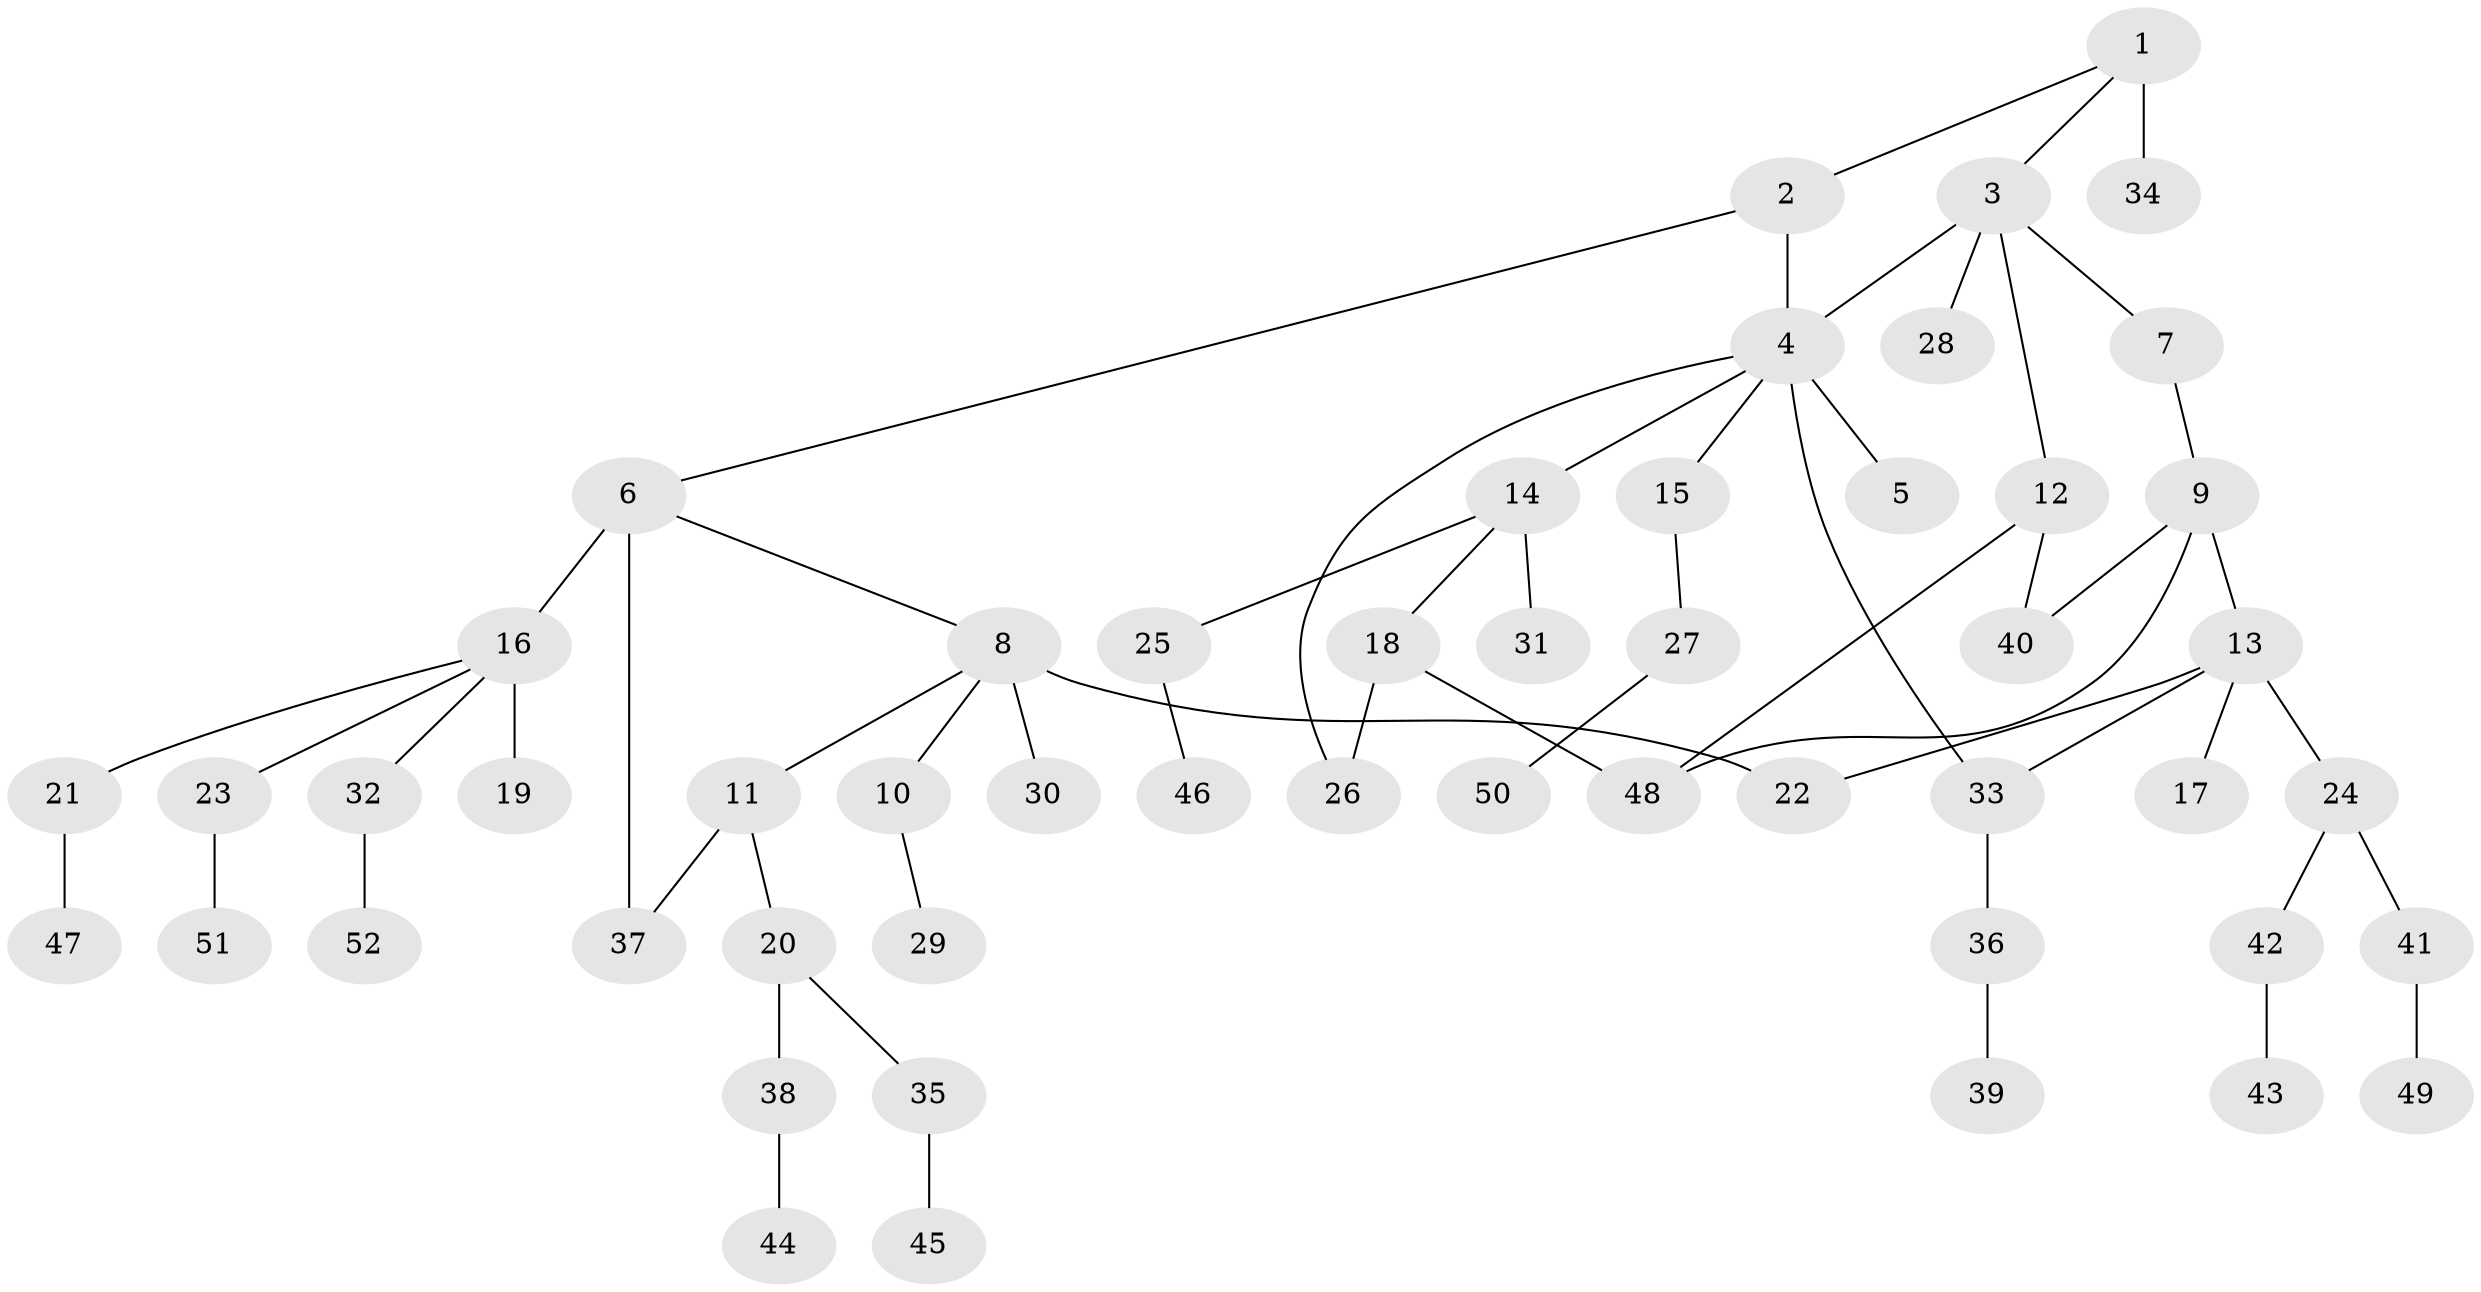 // original degree distribution, {2: 0.17054263565891473, 7: 0.031007751937984496, 4: 0.03875968992248062, 12: 0.007751937984496124, 1: 0.6046511627906976, 8: 0.007751937984496124, 11: 0.007751937984496124, 5: 0.023255813953488372, 3: 0.07751937984496124, 6: 0.023255813953488372, 10: 0.007751937984496124}
// Generated by graph-tools (version 1.1) at 2025/50/03/04/25 22:50:05]
// undirected, 52 vertices, 59 edges
graph export_dot {
  node [color=gray90,style=filled];
  1;
  2;
  3;
  4;
  5;
  6;
  7;
  8;
  9;
  10;
  11;
  12;
  13;
  14;
  15;
  16;
  17;
  18;
  19;
  20;
  21;
  22;
  23;
  24;
  25;
  26;
  27;
  28;
  29;
  30;
  31;
  32;
  33;
  34;
  35;
  36;
  37;
  38;
  39;
  40;
  41;
  42;
  43;
  44;
  45;
  46;
  47;
  48;
  49;
  50;
  51;
  52;
  1 -- 2 [weight=1.0];
  1 -- 3 [weight=1.0];
  1 -- 34 [weight=3.0];
  2 -- 4 [weight=1.0];
  2 -- 6 [weight=1.0];
  3 -- 4 [weight=1.0];
  3 -- 7 [weight=2.0];
  3 -- 12 [weight=1.0];
  3 -- 28 [weight=1.0];
  4 -- 5 [weight=4.0];
  4 -- 14 [weight=1.0];
  4 -- 15 [weight=1.0];
  4 -- 26 [weight=1.0];
  4 -- 33 [weight=1.0];
  6 -- 8 [weight=1.0];
  6 -- 16 [weight=1.0];
  6 -- 37 [weight=3.0];
  7 -- 9 [weight=1.0];
  8 -- 10 [weight=1.0];
  8 -- 11 [weight=1.0];
  8 -- 22 [weight=5.0];
  8 -- 30 [weight=1.0];
  9 -- 13 [weight=1.0];
  9 -- 40 [weight=2.0];
  9 -- 48 [weight=1.0];
  10 -- 29 [weight=1.0];
  11 -- 20 [weight=1.0];
  11 -- 37 [weight=1.0];
  12 -- 40 [weight=1.0];
  12 -- 48 [weight=1.0];
  13 -- 17 [weight=1.0];
  13 -- 22 [weight=1.0];
  13 -- 24 [weight=1.0];
  13 -- 33 [weight=1.0];
  14 -- 18 [weight=1.0];
  14 -- 25 [weight=1.0];
  14 -- 31 [weight=3.0];
  15 -- 27 [weight=1.0];
  16 -- 19 [weight=5.0];
  16 -- 21 [weight=1.0];
  16 -- 23 [weight=1.0];
  16 -- 32 [weight=1.0];
  18 -- 26 [weight=1.0];
  18 -- 48 [weight=1.0];
  20 -- 35 [weight=1.0];
  20 -- 38 [weight=3.0];
  21 -- 47 [weight=1.0];
  23 -- 51 [weight=1.0];
  24 -- 41 [weight=1.0];
  24 -- 42 [weight=1.0];
  25 -- 46 [weight=1.0];
  27 -- 50 [weight=1.0];
  32 -- 52 [weight=1.0];
  33 -- 36 [weight=3.0];
  35 -- 45 [weight=1.0];
  36 -- 39 [weight=1.0];
  38 -- 44 [weight=1.0];
  41 -- 49 [weight=1.0];
  42 -- 43 [weight=3.0];
}
